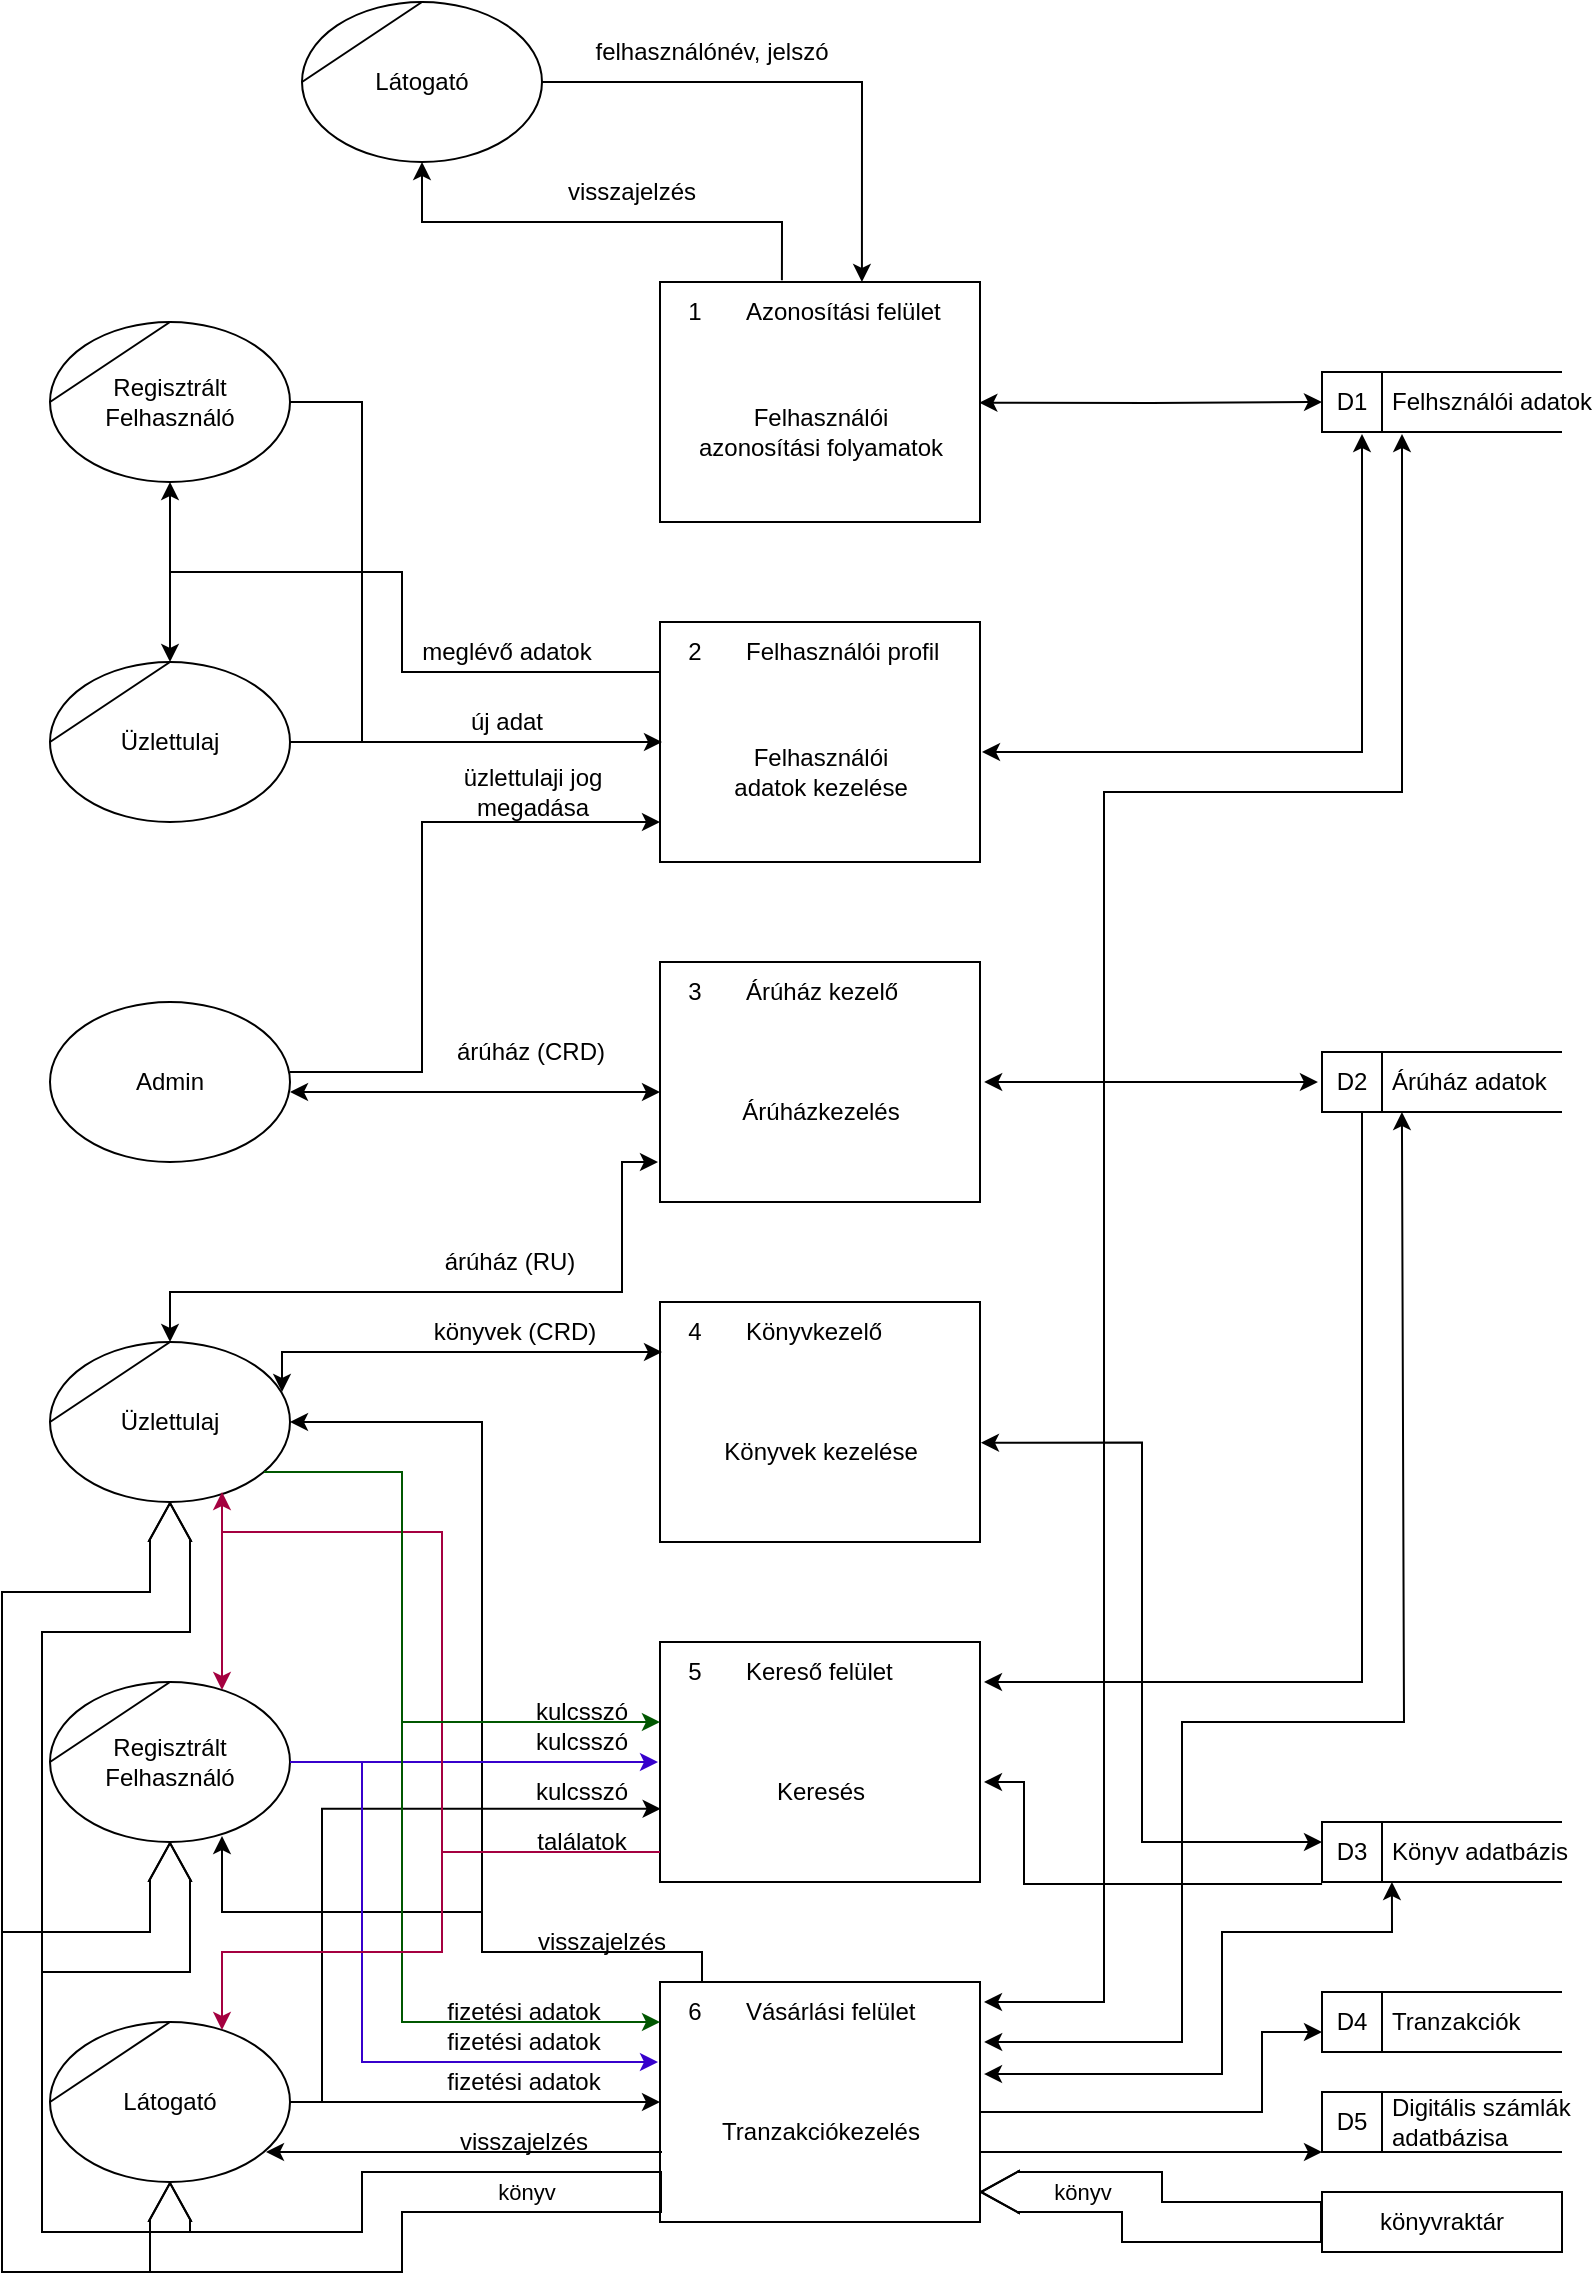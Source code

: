 <mxfile version="20.8.20" type="device"><diagram id="ELyUdFmpg7VL_gQuP_KO" name="Page-1"><mxGraphModel dx="873" dy="1345" grid="1" gridSize="10" guides="1" tooltips="1" connect="1" arrows="1" fold="1" page="1" pageScale="1" pageWidth="827" pageHeight="1169" math="0" shadow="0"><root><mxCell id="0"/><mxCell id="1" parent="0"/><mxCell id="bmf6GvLUzT8sXOdq7gr9-31" style="edgeStyle=orthogonalEdgeStyle;rounded=0;orthogonalLoop=1;jettySize=auto;html=1;exitX=1;exitY=0.5;exitDx=0;exitDy=0;entryX=0.631;entryY=0;entryDx=0;entryDy=0;entryPerimeter=0;" parent="1" source="bmf6GvLUzT8sXOdq7gr9-3" target="bmf6GvLUzT8sXOdq7gr9-26" edge="1"><mxGeometry relative="1" as="geometry"/></mxCell><mxCell id="bmf6GvLUzT8sXOdq7gr9-3" value="Látogató" style="shape=stencil(tZRtjoMgEIZPw98GJR6gYXfvQe10nZQCAbYft99RNKlW7GajiTGZeeXhnZGBCRka5YCVvGHig5VlwTm9Kb5NYhUc1DElr8qjOmhISojenuGGx9gz0DTgMbaq+GR8T9+0j5C1NYYgaE0YKU86wRQaWsvvCdZv/xhFjvgXiOB7kynLyq+/Y3fVNuBiI79j7OB+db/rgceOi61+3Grg4v9YISmTO9xCHlR9/vb2xxxnzYDW6AK8OfLTeZzO66ynzM5CnqyHBUsn1DqN9UITnWoH/kUY5Iu9PtVUzRY1jx4IGk22K9UioSs+44+uvFxl3bKX1nTZdE12iV8=);whiteSpace=wrap;html=1;" parent="1" vertex="1"><mxGeometry x="160" y="25" width="120" height="80" as="geometry"/></mxCell><mxCell id="bmf6GvLUzT8sXOdq7gr9-16" value="Tranzakciókezelés" style="html=1;dashed=0;whitespace=wrap;shape=mxgraph.dfd.process;align=center;container=1;collapsible=0;spacingTop=30;" parent="1" vertex="1"><mxGeometry x="339" y="1015" width="160" height="120" as="geometry"/></mxCell><mxCell id="bmf6GvLUzT8sXOdq7gr9-17" value="6" style="text;html=1;strokeColor=none;fillColor=none;align=center;verticalAlign=middle;whiteSpace=wrap;rounded=0;movable=0;resizable=0;rotatable=0;cloneable=0;deletable=0;connectable=0;allowArrows=0;pointerEvents=1;" parent="bmf6GvLUzT8sXOdq7gr9-16" vertex="1"><mxGeometry width="35" height="30" as="geometry"/></mxCell><mxCell id="bmf6GvLUzT8sXOdq7gr9-18" value="Vásárlási felület" style="text;html=1;strokeColor=none;fillColor=none;align=left;verticalAlign=middle;whiteSpace=wrap;rounded=0;movable=0;resizable=0;connectable=0;allowArrows=0;rotatable=0;cloneable=0;deletable=0;spacingLeft=6;autosize=1;resizeWidth=0;" parent="bmf6GvLUzT8sXOdq7gr9-16" vertex="1"><mxGeometry x="35" width="110" height="30" as="geometry"/></mxCell><mxCell id="bmf6GvLUzT8sXOdq7gr9-22" value="Árúházkezelés" style="html=1;dashed=0;whitespace=wrap;shape=mxgraph.dfd.process;align=center;container=1;collapsible=0;spacingTop=30;" parent="1" vertex="1"><mxGeometry x="339" y="505" width="160" height="120" as="geometry"/></mxCell><mxCell id="bmf6GvLUzT8sXOdq7gr9-23" value="3" style="text;html=1;strokeColor=none;fillColor=none;align=center;verticalAlign=middle;whiteSpace=wrap;rounded=0;movable=0;resizable=0;rotatable=0;cloneable=0;deletable=0;connectable=0;allowArrows=0;pointerEvents=1;" parent="bmf6GvLUzT8sXOdq7gr9-22" vertex="1"><mxGeometry width="35" height="30" as="geometry"/></mxCell><mxCell id="bmf6GvLUzT8sXOdq7gr9-24" value="Árúház kezelő" style="text;html=1;strokeColor=none;fillColor=none;align=left;verticalAlign=middle;whiteSpace=wrap;rounded=0;movable=0;resizable=0;connectable=0;allowArrows=0;rotatable=0;cloneable=0;deletable=0;spacingLeft=6;autosize=1;resizeWidth=0;" parent="bmf6GvLUzT8sXOdq7gr9-22" vertex="1"><mxGeometry x="35" width="100" height="30" as="geometry"/></mxCell><mxCell id="bmf6GvLUzT8sXOdq7gr9-26" value="Felhasználói &lt;br&gt;azonosítási folyamatok" style="html=1;dashed=0;whitespace=wrap;shape=mxgraph.dfd.process;align=center;container=1;collapsible=0;spacingTop=30;" parent="1" vertex="1"><mxGeometry x="339" y="165" width="160" height="120" as="geometry"/></mxCell><mxCell id="bmf6GvLUzT8sXOdq7gr9-27" value="1" style="text;html=1;strokeColor=none;fillColor=none;align=center;verticalAlign=middle;whiteSpace=wrap;rounded=0;movable=0;resizable=0;rotatable=0;cloneable=0;deletable=0;connectable=0;allowArrows=0;pointerEvents=1;" parent="bmf6GvLUzT8sXOdq7gr9-26" vertex="1"><mxGeometry width="35" height="30" as="geometry"/></mxCell><mxCell id="bmf6GvLUzT8sXOdq7gr9-28" value="Azonosítási felület" style="text;html=1;strokeColor=none;fillColor=none;align=left;verticalAlign=middle;whiteSpace=wrap;rounded=0;movable=0;resizable=0;connectable=0;allowArrows=0;rotatable=0;cloneable=0;deletable=0;spacingLeft=6;autosize=1;resizeWidth=0;" parent="bmf6GvLUzT8sXOdq7gr9-26" vertex="1"><mxGeometry x="35" width="120" height="30" as="geometry"/></mxCell><mxCell id="bmf6GvLUzT8sXOdq7gr9-32" value="Felhsználói adatok" style="html=1;dashed=0;whitespace=wrap;shape=mxgraph.dfd.dataStoreID;align=left;spacingLeft=33;container=1;collapsible=0;autosize=0;" parent="1" vertex="1"><mxGeometry x="670" y="210" width="120" height="30" as="geometry"/></mxCell><mxCell id="bmf6GvLUzT8sXOdq7gr9-33" value="D1" style="text;html=1;strokeColor=none;fillColor=none;align=center;verticalAlign=middle;whiteSpace=wrap;rounded=0;movable=0;resizable=0;rotatable=0;cloneable=0;deletable=0;allowArrows=0;connectable=0;" parent="bmf6GvLUzT8sXOdq7gr9-32" vertex="1"><mxGeometry width="30" height="30" as="geometry"/></mxCell><mxCell id="bmf6GvLUzT8sXOdq7gr9-35" style="edgeStyle=orthogonalEdgeStyle;rounded=0;orthogonalLoop=1;jettySize=auto;html=1;entryX=0.998;entryY=0.503;entryDx=0;entryDy=0;entryPerimeter=0;startArrow=classic;startFill=1;" parent="1" target="bmf6GvLUzT8sXOdq7gr9-26" edge="1"><mxGeometry relative="1" as="geometry"><mxPoint x="670" y="225" as="sourcePoint"/><mxPoint x="524" y="225" as="targetPoint"/></mxGeometry></mxCell><mxCell id="bmf6GvLUzT8sXOdq7gr9-36" value="felhasználónév, jelszó" style="text;html=1;strokeColor=none;fillColor=none;align=center;verticalAlign=middle;whiteSpace=wrap;rounded=0;" parent="1" vertex="1"><mxGeometry x="290" y="35" width="150" height="30" as="geometry"/></mxCell><mxCell id="bmf6GvLUzT8sXOdq7gr9-42" style="edgeStyle=orthogonalEdgeStyle;rounded=0;orthogonalLoop=1;jettySize=auto;html=1;startArrow=classic;startFill=1;" parent="1" edge="1"><mxGeometry relative="1" as="geometry"><mxPoint x="690" y="241" as="sourcePoint"/><mxPoint x="500" y="400" as="targetPoint"/><Array as="points"><mxPoint x="690" y="400"/></Array></mxGeometry></mxCell><mxCell id="bmf6GvLUzT8sXOdq7gr9-44" value="Árúház adatok" style="html=1;dashed=0;whitespace=wrap;shape=mxgraph.dfd.dataStoreID;align=left;spacingLeft=33;container=1;collapsible=0;autosize=0;" parent="1" vertex="1"><mxGeometry x="670" y="550" width="120" height="30" as="geometry"/></mxCell><mxCell id="bmf6GvLUzT8sXOdq7gr9-45" value="D2" style="text;html=1;strokeColor=none;fillColor=none;align=center;verticalAlign=middle;whiteSpace=wrap;rounded=0;movable=0;resizable=0;rotatable=0;cloneable=0;deletable=0;allowArrows=0;connectable=0;" parent="bmf6GvLUzT8sXOdq7gr9-44" vertex="1"><mxGeometry width="30" height="30" as="geometry"/></mxCell><mxCell id="bmf6GvLUzT8sXOdq7gr9-47" style="edgeStyle=orthogonalEdgeStyle;rounded=0;orthogonalLoop=1;jettySize=auto;html=1;startArrow=classic;startFill=1;exitX=-0.017;exitY=0.5;exitDx=0;exitDy=0;exitPerimeter=0;entryX=1.013;entryY=0.5;entryDx=0;entryDy=0;entryPerimeter=0;" parent="1" source="bmf6GvLUzT8sXOdq7gr9-44" target="bmf6GvLUzT8sXOdq7gr9-22" edge="1"><mxGeometry relative="1" as="geometry"><mxPoint x="673" y="217" as="sourcePoint"/><mxPoint x="551" y="585" as="targetPoint"/><Array as="points"/></mxGeometry></mxCell><mxCell id="bmf6GvLUzT8sXOdq7gr9-62" style="edgeStyle=orthogonalEdgeStyle;rounded=0;orthogonalLoop=1;jettySize=auto;html=1;startArrow=none;startFill=0;exitX=-0.033;exitY=0.7;exitDx=0;exitDy=0;exitPerimeter=0;" parent="1" edge="1"><mxGeometry relative="1" as="geometry"><mxPoint x="670.04" y="966" as="sourcePoint"/><mxPoint x="501" y="915" as="targetPoint"/><Array as="points"><mxPoint x="521" y="966"/><mxPoint x="521" y="915"/></Array></mxGeometry></mxCell><mxCell id="bmf6GvLUzT8sXOdq7gr9-82" style="edgeStyle=orthogonalEdgeStyle;rounded=0;orthogonalLoop=1;jettySize=auto;html=1;startArrow=classic;startFill=1;entryX=1.003;entryY=0.586;entryDx=0;entryDy=0;entryPerimeter=0;movable=1;resizable=1;rotatable=1;deletable=1;editable=1;locked=0;connectable=1;" parent="1" target="w9YzbprzWd_CjyiPxGt0-17" edge="1"><mxGeometry relative="1" as="geometry"><mxPoint x="670" y="945" as="sourcePoint"/><mxPoint x="499" y="744.96" as="targetPoint"/><Array as="points"><mxPoint x="580" y="945"/><mxPoint x="580" y="745"/></Array></mxGeometry></mxCell><mxCell id="mIAO0FL68zSb79Hgdtf9-5" value="" style="endArrow=classic;html=1;rounded=0;" parent="1" edge="1"><mxGeometry width="50" height="50" relative="1" as="geometry"><mxPoint x="690" y="580" as="sourcePoint"/><mxPoint x="501" y="865" as="targetPoint"/><Array as="points"><mxPoint x="690" y="865"/></Array></mxGeometry></mxCell><mxCell id="w9YzbprzWd_CjyiPxGt0-8" value="" style="endArrow=classic;startArrow=classic;html=1;rounded=0;exitX=1.013;exitY=0.25;exitDx=0;exitDy=0;exitPerimeter=0;entryX=0.333;entryY=1;entryDx=0;entryDy=0;entryPerimeter=0;" parent="1" source="bmf6GvLUzT8sXOdq7gr9-16" target="bmf6GvLUzT8sXOdq7gr9-44" edge="1"><mxGeometry width="50" height="50" relative="1" as="geometry"><mxPoint x="611" y="925" as="sourcePoint"/><mxPoint x="710" y="600" as="targetPoint"/><Array as="points"><mxPoint x="600" y="1045"/><mxPoint x="600" y="885"/><mxPoint x="711" y="885"/></Array></mxGeometry></mxCell><mxCell id="w9YzbprzWd_CjyiPxGt0-11" value="" style="endArrow=classic;startArrow=classic;html=1;rounded=0;entryX=0.258;entryY=1.133;entryDx=0;entryDy=0;entryPerimeter=0;" parent="1" edge="1"><mxGeometry width="50" height="50" relative="1" as="geometry"><mxPoint x="501" y="1061.01" as="sourcePoint"/><mxPoint x="704.96" y="965" as="targetPoint"/><Array as="points"><mxPoint x="620" y="1061"/><mxPoint x="620" y="990"/><mxPoint x="705" y="990"/></Array></mxGeometry></mxCell><mxCell id="w9YzbprzWd_CjyiPxGt0-12" value="" style="endArrow=classic;startArrow=classic;html=1;rounded=0;" parent="1" edge="1"><mxGeometry width="50" height="50" relative="1" as="geometry"><mxPoint x="501" y="1025" as="sourcePoint"/><mxPoint x="710" y="241" as="targetPoint"/><Array as="points"><mxPoint x="561" y="1025"/><mxPoint x="561" y="420"/><mxPoint x="640" y="420"/><mxPoint x="710" y="420"/></Array></mxGeometry></mxCell><mxCell id="w9YzbprzWd_CjyiPxGt0-14" value="Keresés" style="html=1;dashed=0;whitespace=wrap;shape=mxgraph.dfd.process2;align=center;container=1;collapsible=0;spacingTop=30;" parent="1" vertex="1"><mxGeometry x="339" y="845" width="160" height="120" as="geometry"/></mxCell><mxCell id="w9YzbprzWd_CjyiPxGt0-15" value="5" style="text;html=1;strokeColor=none;fillColor=none;align=center;verticalAlign=middle;whiteSpace=wrap;rounded=0;connectable=0;allowArrows=0;editable=1;movable=0;resizable=0;rotatable=0;deletable=0;locked=0;cloneable=0;" parent="w9YzbprzWd_CjyiPxGt0-14" vertex="1"><mxGeometry width="35" height="30" as="geometry"/></mxCell><mxCell id="w9YzbprzWd_CjyiPxGt0-16" value="Kereső felület" style="text;strokeColor=none;fillColor=none;align=left;verticalAlign=middle;whiteSpace=wrap;rounded=0;autosize=1;connectable=0;allowArrows=0;movable=0;resizable=0;rotatable=0;deletable=0;cloneable=0;spacingLeft=6;fontStyle=0;html=1;" parent="w9YzbprzWd_CjyiPxGt0-14" vertex="1"><mxGeometry x="35" width="100" height="30" as="geometry"/></mxCell><mxCell id="w9YzbprzWd_CjyiPxGt0-17" value="Könyvek kezelése" style="html=1;dashed=0;whitespace=wrap;shape=mxgraph.dfd.process2;align=center;container=1;collapsible=0;spacingTop=30;" parent="1" vertex="1"><mxGeometry x="339" y="675" width="160" height="120" as="geometry"/></mxCell><mxCell id="w9YzbprzWd_CjyiPxGt0-18" value="4" style="text;html=1;strokeColor=none;fillColor=none;align=center;verticalAlign=middle;whiteSpace=wrap;rounded=0;connectable=0;allowArrows=0;editable=1;movable=0;resizable=0;rotatable=0;deletable=0;locked=0;cloneable=0;" parent="w9YzbprzWd_CjyiPxGt0-17" vertex="1"><mxGeometry width="35" height="30" as="geometry"/></mxCell><mxCell id="w9YzbprzWd_CjyiPxGt0-19" value="Könyvkezelő" style="text;strokeColor=none;fillColor=none;align=left;verticalAlign=middle;whiteSpace=wrap;rounded=0;autosize=1;connectable=0;allowArrows=0;movable=0;resizable=0;rotatable=0;deletable=0;cloneable=0;spacingLeft=6;fontStyle=0;html=1;" parent="w9YzbprzWd_CjyiPxGt0-17" vertex="1"><mxGeometry x="35" width="100" height="30" as="geometry"/></mxCell><mxCell id="7ocaxqffEvuZtJ_4ptNl-5" style="edgeStyle=orthogonalEdgeStyle;rounded=0;orthogonalLoop=1;jettySize=auto;html=1;entryX=0.5;entryY=1;entryDx=0;entryDy=0;exitX=0.381;exitY=-0.007;exitDx=0;exitDy=0;exitPerimeter=0;" parent="1" source="bmf6GvLUzT8sXOdq7gr9-26" target="bmf6GvLUzT8sXOdq7gr9-3" edge="1"><mxGeometry relative="1" as="geometry"><mxPoint x="400" y="145" as="sourcePoint"/><mxPoint x="587" y="155" as="targetPoint"/><Array as="points"><mxPoint x="400" y="135"/><mxPoint x="220" y="135"/></Array></mxGeometry></mxCell><mxCell id="7ocaxqffEvuZtJ_4ptNl-6" value="visszajelzés" style="text;html=1;strokeColor=none;fillColor=none;align=center;verticalAlign=middle;whiteSpace=wrap;rounded=0;" parent="1" vertex="1"><mxGeometry x="250" y="105" width="150" height="30" as="geometry"/></mxCell><mxCell id="7ocaxqffEvuZtJ_4ptNl-9" value="Könyv adatbázis" style="html=1;dashed=0;whitespace=wrap;shape=mxgraph.dfd.dataStoreID;align=left;spacingLeft=33;container=1;collapsible=0;autosize=0;" parent="1" vertex="1"><mxGeometry x="670" y="935" width="120" height="30" as="geometry"/></mxCell><mxCell id="7ocaxqffEvuZtJ_4ptNl-10" value="D3" style="text;html=1;strokeColor=none;fillColor=none;align=center;verticalAlign=middle;whiteSpace=wrap;rounded=0;movable=0;resizable=0;rotatable=0;cloneable=0;deletable=0;allowArrows=0;connectable=0;" parent="7ocaxqffEvuZtJ_4ptNl-9" vertex="1"><mxGeometry width="30" height="30" as="geometry"/></mxCell><mxCell id="7ocaxqffEvuZtJ_4ptNl-14" value="Felhasználói&lt;br style=&quot;border-color: var(--border-color);&quot;&gt;adatok kezelése" style="html=1;dashed=0;whitespace=wrap;shape=mxgraph.dfd.process;align=center;container=1;collapsible=0;spacingTop=30;" parent="1" vertex="1"><mxGeometry x="339" y="335" width="160" height="120" as="geometry"/></mxCell><mxCell id="7ocaxqffEvuZtJ_4ptNl-15" value="2" style="text;html=1;strokeColor=none;fillColor=none;align=center;verticalAlign=middle;whiteSpace=wrap;rounded=0;movable=0;resizable=0;rotatable=0;cloneable=0;deletable=0;connectable=0;allowArrows=0;pointerEvents=1;" parent="7ocaxqffEvuZtJ_4ptNl-14" vertex="1"><mxGeometry width="35" height="30" as="geometry"/></mxCell><mxCell id="7ocaxqffEvuZtJ_4ptNl-16" value="Felhasználói profil" style="text;html=1;strokeColor=none;fillColor=none;align=left;verticalAlign=middle;whiteSpace=wrap;rounded=0;movable=0;resizable=0;connectable=0;allowArrows=0;rotatable=0;cloneable=0;deletable=0;spacingLeft=6;autosize=1;resizeWidth=0;" parent="7ocaxqffEvuZtJ_4ptNl-14" vertex="1"><mxGeometry x="35" width="120" height="30" as="geometry"/></mxCell><mxCell id="LU-IxP6gwxrBcH0sF3nW-5" style="edgeStyle=orthogonalEdgeStyle;rounded=0;orthogonalLoop=1;jettySize=auto;html=1;startArrow=classic;startFill=1;exitX=0;exitY=0.667;exitDx=0;exitDy=0;exitPerimeter=0;entryX=1.013;entryY=0.5;entryDx=0;entryDy=0;entryPerimeter=0;endArrow=none;endFill=0;" edge="1" parent="1" source="LU-IxP6gwxrBcH0sF3nW-6"><mxGeometry relative="1" as="geometry"><mxPoint x="670" y="1089.41" as="sourcePoint"/><mxPoint x="499" y="1089.41" as="targetPoint"/><Array as="points"><mxPoint x="640" y="1040"/><mxPoint x="640" y="1080"/><mxPoint x="499" y="1080"/></Array></mxGeometry></mxCell><mxCell id="LU-IxP6gwxrBcH0sF3nW-6" value="Tranzakciók" style="html=1;dashed=0;whitespace=wrap;shape=mxgraph.dfd.dataStoreID;align=left;spacingLeft=33;container=1;collapsible=0;autosize=0;" vertex="1" parent="1"><mxGeometry x="670" y="1020" width="120" height="30" as="geometry"/></mxCell><mxCell id="LU-IxP6gwxrBcH0sF3nW-7" value="D4" style="text;html=1;strokeColor=none;fillColor=none;align=center;verticalAlign=middle;whiteSpace=wrap;rounded=0;movable=0;resizable=0;rotatable=0;cloneable=0;deletable=0;allowArrows=0;connectable=0;" vertex="1" parent="LU-IxP6gwxrBcH0sF3nW-6"><mxGeometry width="30" height="30" as="geometry"/></mxCell><mxCell id="LU-IxP6gwxrBcH0sF3nW-8" style="edgeStyle=orthogonalEdgeStyle;rounded=0;orthogonalLoop=1;jettySize=auto;html=1;startArrow=classic;startFill=1;entryX=1.013;entryY=0.5;entryDx=0;entryDy=0;entryPerimeter=0;endArrow=none;endFill=0;" edge="1" parent="1"><mxGeometry relative="1" as="geometry"><mxPoint x="670" y="1100" as="sourcePoint"/><mxPoint x="499" y="1100.0" as="targetPoint"/><Array as="points"/></mxGeometry></mxCell><mxCell id="LU-IxP6gwxrBcH0sF3nW-9" value="Digitális számlák&lt;br&gt;adatbázisa" style="html=1;dashed=0;whitespace=wrap;shape=mxgraph.dfd.dataStoreID;align=left;spacingLeft=33;container=1;collapsible=0;autosize=0;" vertex="1" parent="1"><mxGeometry x="670" y="1070" width="120" height="30" as="geometry"/></mxCell><mxCell id="LU-IxP6gwxrBcH0sF3nW-10" value="D5" style="text;html=1;strokeColor=none;fillColor=none;align=center;verticalAlign=middle;whiteSpace=wrap;rounded=0;movable=0;resizable=0;rotatable=0;cloneable=0;deletable=0;allowArrows=0;connectable=0;" vertex="1" parent="LU-IxP6gwxrBcH0sF3nW-9"><mxGeometry width="30" height="30" as="geometry"/></mxCell><mxCell id="LU-IxP6gwxrBcH0sF3nW-11" value="könyvraktár" style="rounded=0;whiteSpace=wrap;html=1;" vertex="1" parent="1"><mxGeometry x="670" y="1120" width="120" height="30" as="geometry"/></mxCell><mxCell id="LU-IxP6gwxrBcH0sF3nW-12" value="könyv" style="shape=flexArrow;endArrow=none;html=1;rounded=0;width=20;startWidth=0;endWidth=0;endFill=0;startArrow=block;startFill=0;entryX=0;entryY=0.5;entryDx=0;entryDy=0;" edge="1" parent="1" target="LU-IxP6gwxrBcH0sF3nW-11"><mxGeometry x="-0.452" width="50" height="50" relative="1" as="geometry"><mxPoint x="499" y="1120" as="sourcePoint"/><mxPoint x="660" y="1130" as="targetPoint"/><Array as="points"><mxPoint x="580" y="1120"/><mxPoint x="580" y="1135"/></Array><mxPoint as="offset"/></mxGeometry></mxCell><mxCell id="LU-IxP6gwxrBcH0sF3nW-16" value="Regisztrált&lt;br&gt;Felhasználó" style="shape=stencil(tZRtjoMgEIZPw98GJR6gYXfvQe10nZQCAbYft99RNKlW7GajiTGZeeXhnZGBCRka5YCVvGHig5VlwTm9Kb5NYhUc1DElr8qjOmhISojenuGGx9gz0DTgMbaq+GR8T9+0j5C1NYYgaE0YKU86wRQaWsvvCdZv/xhFjvgXiOB7kynLyq+/Y3fVNuBiI79j7OB+db/rgceOi61+3Grg4v9YISmTO9xCHlR9/vb2xxxnzYDW6AK8OfLTeZzO66ynzM5CnqyHBUsn1DqN9UITnWoH/kUY5Iu9PtVUzRY1jx4IGk22K9UioSs+44+uvFxl3bKX1nTZdE12iV8=);whiteSpace=wrap;html=1;" vertex="1" parent="1"><mxGeometry x="34" y="865" width="120" height="80" as="geometry"/></mxCell><mxCell id="LU-IxP6gwxrBcH0sF3nW-17" style="edgeStyle=orthogonalEdgeStyle;rounded=0;orthogonalLoop=1;jettySize=auto;html=1;startArrow=classic;startFill=1;endArrow=classic;endFill=1;" edge="1" parent="1"><mxGeometry relative="1" as="geometry"><Array as="points"><mxPoint x="170" y="570"/><mxPoint x="340" y="570"/></Array><mxPoint x="154" y="570" as="sourcePoint"/><mxPoint x="339" y="570" as="targetPoint"/></mxGeometry></mxCell><mxCell id="LU-IxP6gwxrBcH0sF3nW-20" style="edgeStyle=orthogonalEdgeStyle;rounded=0;orthogonalLoop=1;jettySize=auto;html=1;exitX=1;exitY=0.5;exitDx=0;exitDy=0;startArrow=none;startFill=0;endArrow=classic;endFill=1;" edge="1" parent="1" source="LU-IxP6gwxrBcH0sF3nW-22"><mxGeometry relative="1" as="geometry"><mxPoint x="339" y="1075" as="targetPoint"/></mxGeometry></mxCell><mxCell id="LU-IxP6gwxrBcH0sF3nW-21" style="edgeStyle=orthogonalEdgeStyle;rounded=0;orthogonalLoop=1;jettySize=auto;html=1;exitX=1;exitY=0.5;exitDx=0;exitDy=0;entryX=0.002;entryY=0.695;entryDx=0;entryDy=0;entryPerimeter=0;startArrow=none;startFill=0;endArrow=classic;endFill=1;" edge="1" parent="1" source="LU-IxP6gwxrBcH0sF3nW-22"><mxGeometry relative="1" as="geometry"><Array as="points"><mxPoint x="170" y="1075"/><mxPoint x="170" y="928"/></Array><mxPoint x="339.32" y="928.4" as="targetPoint"/></mxGeometry></mxCell><mxCell id="LU-IxP6gwxrBcH0sF3nW-22" value="Látogató" style="shape=stencil(tZRtjoMgEIZPw98GJR6gYXfvQe10nZQCAbYft99RNKlW7GajiTGZeeXhnZGBCRka5YCVvGHig5VlwTm9Kb5NYhUc1DElr8qjOmhISojenuGGx9gz0DTgMbaq+GR8T9+0j5C1NYYgaE0YKU86wRQaWsvvCdZv/xhFjvgXiOB7kynLyq+/Y3fVNuBiI79j7OB+db/rgceOi61+3Grg4v9YISmTO9xCHlR9/vb2xxxnzYDW6AK8OfLTeZzO66ynzM5CnqyHBUsn1DqN9UITnWoH/kUY5Iu9PtVUzRY1jx4IGk22K9UioSs+44+uvFxl3bKX1nTZdE12iV8=);whiteSpace=wrap;html=1;" vertex="1" parent="1"><mxGeometry x="34" y="1035" width="120" height="80" as="geometry"/></mxCell><mxCell id="LU-IxP6gwxrBcH0sF3nW-23" value="árúház (CRD)" style="text;html=1;strokeColor=none;fillColor=none;align=center;verticalAlign=middle;whiteSpace=wrap;rounded=0;" vertex="1" parent="1"><mxGeometry x="235" y="535" width="79" height="30" as="geometry"/></mxCell><mxCell id="LU-IxP6gwxrBcH0sF3nW-24" value="könyvek (CRD)" style="text;html=1;strokeColor=none;fillColor=none;align=center;verticalAlign=middle;whiteSpace=wrap;rounded=0;" vertex="1" parent="1"><mxGeometry x="214" y="675" width="104.5" height="30" as="geometry"/></mxCell><mxCell id="LU-IxP6gwxrBcH0sF3nW-26" value="Regisztrált&lt;br&gt;Felhasználó" style="shape=stencil(tZRtjoMgEIZPw98GJR6gYXfvQe10nZQCAbYft99RNKlW7GajiTGZeeXhnZGBCRka5YCVvGHig5VlwTm9Kb5NYhUc1DElr8qjOmhISojenuGGx9gz0DTgMbaq+GR8T9+0j5C1NYYgaE0YKU86wRQaWsvvCdZv/xhFjvgXiOB7kynLyq+/Y3fVNuBiI79j7OB+db/rgceOi61+3Grg4v9YISmTO9xCHlR9/vb2xxxnzYDW6AK8OfLTeZzO66ynzM5CnqyHBUsn1DqN9UITnWoH/kUY5Iu9PtVUzRY1jx4IGk22K9UioSs+44+uvFxl3bKX1nTZdE12iV8=);whiteSpace=wrap;html=1;" vertex="1" parent="1"><mxGeometry x="34" y="185" width="120" height="80" as="geometry"/></mxCell><mxCell id="LU-IxP6gwxrBcH0sF3nW-27" value="Üzlettulaj" style="shape=stencil(tZRtjoMgEIZPw98GJR6gYXfvQe10nZQCAbYft99RNKlW7GajiTGZeeXhnZGBCRka5YCVvGHig5VlwTm9Kb5NYhUc1DElr8qjOmhISojenuGGx9gz0DTgMbaq+GR8T9+0j5C1NYYgaE0YKU86wRQaWsvvCdZv/xhFjvgXiOB7kynLyq+/Y3fVNuBiI79j7OB+db/rgceOi61+3Grg4v9YISmTO9xCHlR9/vb2xxxnzYDW6AK8OfLTeZzO66ynzM5CnqyHBUsn1DqN9UITnWoH/kUY5Iu9PtVUzRY1jx4IGk22K9UioSs+44+uvFxl3bKX1nTZdE12iV8=);whiteSpace=wrap;html=1;" vertex="1" parent="1"><mxGeometry x="34" y="695" width="120" height="80" as="geometry"/></mxCell><mxCell id="LU-IxP6gwxrBcH0sF3nW-29" style="edgeStyle=orthogonalEdgeStyle;rounded=0;orthogonalLoop=1;jettySize=auto;html=1;startArrow=classic;startFill=1;endArrow=classic;endFill=1;exitX=0.5;exitY=0;exitDx=0;exitDy=0;" edge="1" parent="1" source="LU-IxP6gwxrBcH0sF3nW-27"><mxGeometry relative="1" as="geometry"><mxPoint x="160" y="710" as="sourcePoint"/><mxPoint x="338" y="605" as="targetPoint"/><Array as="points"><mxPoint x="94" y="670"/><mxPoint x="320" y="670"/><mxPoint x="320" y="605"/></Array></mxGeometry></mxCell><mxCell id="LU-IxP6gwxrBcH0sF3nW-30" value="árúház (RU)" style="text;html=1;strokeColor=none;fillColor=none;align=center;verticalAlign=middle;whiteSpace=wrap;rounded=0;" vertex="1" parent="1"><mxGeometry x="214" y="640" width="100" height="30" as="geometry"/></mxCell><mxCell id="LU-IxP6gwxrBcH0sF3nW-31" value="új adat" style="text;html=1;strokeColor=none;fillColor=none;align=center;verticalAlign=middle;whiteSpace=wrap;rounded=0;" vertex="1" parent="1"><mxGeometry x="190" y="370" width="144.5" height="30" as="geometry"/></mxCell><mxCell id="LU-IxP6gwxrBcH0sF3nW-32" value="Üzlettulaj" style="shape=stencil(tZRtjoMgEIZPw98GJR6gYXfvQe10nZQCAbYft99RNKlW7GajiTGZeeXhnZGBCRka5YCVvGHig5VlwTm9Kb5NYhUc1DElr8qjOmhISojenuGGx9gz0DTgMbaq+GR8T9+0j5C1NYYgaE0YKU86wRQaWsvvCdZv/xhFjvgXiOB7kynLyq+/Y3fVNuBiI79j7OB+db/rgceOi61+3Grg4v9YISmTO9xCHlR9/vb2xxxnzYDW6AK8OfLTeZzO66ynzM5CnqyHBUsn1DqN9UITnWoH/kUY5Iu9PtVUzRY1jx4IGk22K9UioSs+44+uvFxl3bKX1nTZdE12iV8=);whiteSpace=wrap;html=1;" vertex="1" parent="1"><mxGeometry x="34" y="355" width="120" height="80" as="geometry"/></mxCell><mxCell id="LU-IxP6gwxrBcH0sF3nW-33" style="edgeStyle=orthogonalEdgeStyle;rounded=0;orthogonalLoop=1;jettySize=auto;html=1;exitX=1;exitY=0.5;exitDx=0;exitDy=0;startArrow=none;startFill=0;endArrow=none;endFill=0;" edge="1" parent="1" source="LU-IxP6gwxrBcH0sF3nW-32"><mxGeometry relative="1" as="geometry"><Array as="points"><mxPoint x="339" y="395"/></Array><mxPoint x="154" y="395" as="sourcePoint"/><mxPoint x="339" y="360" as="targetPoint"/></mxGeometry></mxCell><mxCell id="LU-IxP6gwxrBcH0sF3nW-34" style="edgeStyle=orthogonalEdgeStyle;rounded=0;orthogonalLoop=1;jettySize=auto;html=1;startArrow=none;startFill=0;endArrow=classic;endFill=1;" edge="1" parent="1"><mxGeometry relative="1" as="geometry"><Array as="points"><mxPoint x="154" y="560"/><mxPoint x="220" y="560"/><mxPoint x="220" y="435"/></Array><mxPoint x="154" y="560" as="sourcePoint"/><mxPoint x="339" y="435" as="targetPoint"/></mxGeometry></mxCell><mxCell id="LU-IxP6gwxrBcH0sF3nW-35" style="edgeStyle=orthogonalEdgeStyle;rounded=0;orthogonalLoop=1;jettySize=auto;html=1;exitX=1;exitY=0.5;exitDx=0;exitDy=0;startArrow=none;startFill=0;endArrow=classic;endFill=1;" edge="1" parent="1" source="LU-IxP6gwxrBcH0sF3nW-26"><mxGeometry relative="1" as="geometry"><Array as="points"><mxPoint x="190" y="225"/><mxPoint x="190" y="395"/></Array><mxPoint x="154" y="395" as="sourcePoint"/><mxPoint x="340" y="395" as="targetPoint"/></mxGeometry></mxCell><mxCell id="LU-IxP6gwxrBcH0sF3nW-36" value="üzlettulaji jog megadása" style="text;html=1;strokeColor=none;fillColor=none;align=center;verticalAlign=middle;whiteSpace=wrap;rounded=0;" vertex="1" parent="1"><mxGeometry x="230" y="405" width="91" height="30" as="geometry"/></mxCell><mxCell id="LU-IxP6gwxrBcH0sF3nW-37" value="Admin" style="ellipse;whiteSpace=wrap;html=1;" vertex="1" parent="1"><mxGeometry x="34" y="525" width="120" height="80" as="geometry"/></mxCell><mxCell id="LU-IxP6gwxrBcH0sF3nW-38" value="fizetési adatok" style="text;html=1;strokeColor=none;fillColor=none;align=center;verticalAlign=middle;whiteSpace=wrap;rounded=0;" vertex="1" parent="1"><mxGeometry x="221" y="1015" width="100" height="30" as="geometry"/></mxCell><mxCell id="LU-IxP6gwxrBcH0sF3nW-39" value="fizetési adatok" style="text;html=1;strokeColor=none;fillColor=none;align=center;verticalAlign=middle;whiteSpace=wrap;rounded=0;" vertex="1" parent="1"><mxGeometry x="221" y="1030" width="100" height="30" as="geometry"/></mxCell><mxCell id="LU-IxP6gwxrBcH0sF3nW-40" value="fizetési adatok" style="text;html=1;strokeColor=none;fillColor=none;align=center;verticalAlign=middle;whiteSpace=wrap;rounded=0;" vertex="1" parent="1"><mxGeometry x="221" y="1050" width="100" height="30" as="geometry"/></mxCell><mxCell id="LU-IxP6gwxrBcH0sF3nW-41" value="könyv" style="shape=flexArrow;endArrow=none;html=1;rounded=0;width=20;startWidth=0;endWidth=0;startArrow=block;endFill=0;exitX=0.5;exitY=1;exitDx=0;exitDy=0;" edge="1" parent="1" source="LU-IxP6gwxrBcH0sF3nW-22"><mxGeometry x="0.562" width="50" height="50" relative="1" as="geometry"><mxPoint x="219" y="1115" as="sourcePoint"/><mxPoint x="340" y="1120" as="targetPoint"/><Array as="points"><mxPoint x="94" y="1150"/><mxPoint x="200" y="1150"/><mxPoint x="200" y="1120"/></Array><mxPoint as="offset"/></mxGeometry></mxCell><mxCell id="LU-IxP6gwxrBcH0sF3nW-42" value="" style="shape=flexArrow;endArrow=none;html=1;rounded=0;width=20;startWidth=0;endWidth=0;startArrow=block;endFill=0;exitX=0.5;exitY=1;exitDx=0;exitDy=0;" edge="1" parent="1" source="LU-IxP6gwxrBcH0sF3nW-16"><mxGeometry x="0.562" width="50" height="50" relative="1" as="geometry"><mxPoint x="219" y="1115" as="sourcePoint"/><mxPoint x="340" y="1120" as="targetPoint"/><Array as="points"><mxPoint x="94" y="1000"/><mxPoint x="20" y="1000"/><mxPoint x="20" y="1150"/><mxPoint x="200" y="1150"/><mxPoint x="200" y="1120"/></Array><mxPoint as="offset"/></mxGeometry></mxCell><mxCell id="LU-IxP6gwxrBcH0sF3nW-43" value="" style="shape=flexArrow;endArrow=none;html=1;rounded=0;width=20;startWidth=0;endWidth=0;startArrow=block;endFill=0;exitX=0.5;exitY=1;exitDx=0;exitDy=0;entryX=0.006;entryY=0.875;entryDx=0;entryDy=0;entryPerimeter=0;" edge="1" parent="1" source="LU-IxP6gwxrBcH0sF3nW-27"><mxGeometry x="0.562" width="50" height="50" relative="1" as="geometry"><mxPoint x="219" y="1115" as="sourcePoint"/><mxPoint x="340" y="1120" as="targetPoint"/><Array as="points"><mxPoint x="94" y="830"/><mxPoint x="20" y="830"/><mxPoint x="20" y="1000"/><mxPoint x="20" y="1150"/><mxPoint x="200" y="1150"/><mxPoint x="200" y="1120"/></Array><mxPoint as="offset"/></mxGeometry></mxCell><mxCell id="LU-IxP6gwxrBcH0sF3nW-47" value="" style="endArrow=classic;html=1;rounded=0;exitX=0.006;exitY=0.708;exitDx=0;exitDy=0;exitPerimeter=0;" edge="1" parent="1"><mxGeometry width="50" height="50" relative="1" as="geometry"><mxPoint x="340" y="1100" as="sourcePoint"/><mxPoint x="142" y="1100" as="targetPoint"/></mxGeometry></mxCell><mxCell id="LU-IxP6gwxrBcH0sF3nW-48" value="visszajelzés" style="text;html=1;strokeColor=none;fillColor=none;align=center;verticalAlign=middle;whiteSpace=wrap;rounded=0;" vertex="1" parent="1"><mxGeometry x="221" y="1080" width="100" height="30" as="geometry"/></mxCell><mxCell id="LU-IxP6gwxrBcH0sF3nW-49" value="" style="endArrow=classic;startArrow=classic;html=1;rounded=0;entryX=0.006;entryY=0.208;entryDx=0;entryDy=0;entryPerimeter=0;" edge="1" parent="1"><mxGeometry width="50" height="50" relative="1" as="geometry"><mxPoint x="150" y="720" as="sourcePoint"/><mxPoint x="340" y="700" as="targetPoint"/><Array as="points"><mxPoint x="150" y="700"/></Array></mxGeometry></mxCell><mxCell id="LU-IxP6gwxrBcH0sF3nW-50" value="" style="endArrow=classic;html=1;rounded=0;entryX=0.5;entryY=1;entryDx=0;entryDy=0;" edge="1" parent="1" target="LU-IxP6gwxrBcH0sF3nW-26"><mxGeometry width="50" height="50" relative="1" as="geometry"><mxPoint x="339" y="360" as="sourcePoint"/><mxPoint x="90" y="320" as="targetPoint"/><Array as="points"><mxPoint x="210" y="360"/><mxPoint x="210" y="310"/><mxPoint x="94" y="310"/></Array></mxGeometry></mxCell><mxCell id="LU-IxP6gwxrBcH0sF3nW-51" value="" style="endArrow=classic;html=1;rounded=0;entryX=0.5;entryY=0;entryDx=0;entryDy=0;" edge="1" parent="1" target="LU-IxP6gwxrBcH0sF3nW-32"><mxGeometry width="50" height="50" relative="1" as="geometry"><mxPoint x="339" y="360" as="sourcePoint"/><mxPoint x="90" y="320" as="targetPoint"/><Array as="points"><mxPoint x="210" y="360"/><mxPoint x="210" y="310"/><mxPoint x="94" y="310"/></Array></mxGeometry></mxCell><mxCell id="LU-IxP6gwxrBcH0sF3nW-52" value="meglévő adatok" style="text;html=1;strokeColor=none;fillColor=none;align=center;verticalAlign=middle;whiteSpace=wrap;rounded=0;" vertex="1" parent="1"><mxGeometry x="190" y="335" width="144.5" height="30" as="geometry"/></mxCell><mxCell id="LU-IxP6gwxrBcH0sF3nW-53" value="" style="endArrow=classic;html=1;rounded=0;" edge="1" parent="1"><mxGeometry width="50" height="50" relative="1" as="geometry"><mxPoint x="360" y="1015" as="sourcePoint"/><mxPoint x="120" y="942" as="targetPoint"/><Array as="points"><mxPoint x="360" y="1000"/><mxPoint x="250" y="1000"/><mxPoint x="250" y="980"/><mxPoint x="120" y="980"/></Array></mxGeometry></mxCell><mxCell id="LU-IxP6gwxrBcH0sF3nW-54" value="visszajelzés" style="text;html=1;strokeColor=none;fillColor=none;align=center;verticalAlign=middle;whiteSpace=wrap;rounded=0;" vertex="1" parent="1"><mxGeometry x="260" y="980" width="100" height="30" as="geometry"/></mxCell><mxCell id="LU-IxP6gwxrBcH0sF3nW-55" value="" style="endArrow=classic;html=1;rounded=0;entryX=1;entryY=0.5;entryDx=0;entryDy=0;" edge="1" parent="1"><mxGeometry width="50" height="50" relative="1" as="geometry"><mxPoint x="360" y="1015" as="sourcePoint"/><mxPoint x="154" y="735" as="targetPoint"/><Array as="points"><mxPoint x="360" y="1000"/><mxPoint x="250" y="1000"/><mxPoint x="250" y="980"/><mxPoint x="250" y="735"/></Array></mxGeometry></mxCell><mxCell id="LU-IxP6gwxrBcH0sF3nW-56" style="edgeStyle=orthogonalEdgeStyle;rounded=0;orthogonalLoop=1;jettySize=auto;html=1;exitX=1;exitY=0.5;exitDx=0;exitDy=0;startArrow=none;startFill=0;endArrow=classic;endFill=1;fillColor=#6a00ff;strokeColor=#3700CC;" edge="1" parent="1"><mxGeometry relative="1" as="geometry"><mxPoint x="154" y="905" as="sourcePoint"/><mxPoint x="338" y="905" as="targetPoint"/></mxGeometry></mxCell><mxCell id="LU-IxP6gwxrBcH0sF3nW-57" style="edgeStyle=orthogonalEdgeStyle;rounded=0;orthogonalLoop=1;jettySize=auto;html=1;exitX=1;exitY=0.5;exitDx=0;exitDy=0;startArrow=none;startFill=0;endArrow=classic;endFill=1;entryX=-0.004;entryY=0.336;entryDx=0;entryDy=0;entryPerimeter=0;fillColor=#6a00ff;strokeColor=#3700CC;" edge="1" parent="1"><mxGeometry relative="1" as="geometry"><mxPoint x="154" y="905" as="sourcePoint"/><mxPoint x="338" y="1055" as="targetPoint"/><Array as="points"><mxPoint x="190" y="905"/><mxPoint x="190" y="1055"/></Array></mxGeometry></mxCell><mxCell id="LU-IxP6gwxrBcH0sF3nW-58" style="edgeStyle=orthogonalEdgeStyle;rounded=0;orthogonalLoop=1;jettySize=auto;html=1;startArrow=none;startFill=0;endArrow=classic;endFill=1;entryX=-0.004;entryY=0.336;entryDx=0;entryDy=0;entryPerimeter=0;fillColor=#008a00;strokeColor=#005700;" edge="1" parent="1"><mxGeometry relative="1" as="geometry"><mxPoint x="141" y="760" as="sourcePoint"/><mxPoint x="339" y="1035" as="targetPoint"/><Array as="points"><mxPoint x="210" y="760"/><mxPoint x="210" y="1035"/></Array></mxGeometry></mxCell><mxCell id="LU-IxP6gwxrBcH0sF3nW-59" value="" style="endArrow=classic;html=1;rounded=0;entryX=0.717;entryY=0.938;entryDx=0;entryDy=0;entryPerimeter=0;fillColor=#d80073;strokeColor=#A50040;" edge="1" parent="1"><mxGeometry width="50" height="50" relative="1" as="geometry"><mxPoint x="339" y="950" as="sourcePoint"/><mxPoint x="120" y="770" as="targetPoint"/><Array as="points"><mxPoint x="230" y="950"/><mxPoint x="230" y="790"/><mxPoint x="120" y="790"/></Array></mxGeometry></mxCell><mxCell id="LU-IxP6gwxrBcH0sF3nW-60" value="" style="endArrow=classic;html=1;rounded=0;fillColor=#d80073;strokeColor=#A50040;" edge="1" parent="1"><mxGeometry width="50" height="50" relative="1" as="geometry"><mxPoint x="339" y="950" as="sourcePoint"/><mxPoint x="120" y="869" as="targetPoint"/><Array as="points"><mxPoint x="230" y="950"/><mxPoint x="230" y="790"/><mxPoint x="120" y="790"/></Array></mxGeometry></mxCell><mxCell id="LU-IxP6gwxrBcH0sF3nW-61" value="" style="endArrow=classic;html=1;rounded=0;fillColor=#d80073;strokeColor=#A50040;" edge="1" parent="1"><mxGeometry width="50" height="50" relative="1" as="geometry"><mxPoint x="339" y="950" as="sourcePoint"/><mxPoint x="120" y="1039" as="targetPoint"/><Array as="points"><mxPoint x="230" y="950"/><mxPoint x="230" y="1000"/><mxPoint x="120" y="1000"/></Array></mxGeometry></mxCell><mxCell id="LU-IxP6gwxrBcH0sF3nW-62" value="kulcsszó" style="text;html=1;strokeColor=none;fillColor=none;align=center;verticalAlign=middle;whiteSpace=wrap;rounded=0;" vertex="1" parent="1"><mxGeometry x="250" y="865" width="100" height="30" as="geometry"/></mxCell><mxCell id="LU-IxP6gwxrBcH0sF3nW-63" value="kulcsszó" style="text;html=1;strokeColor=none;fillColor=none;align=center;verticalAlign=middle;whiteSpace=wrap;rounded=0;" vertex="1" parent="1"><mxGeometry x="250" y="880" width="100" height="30" as="geometry"/></mxCell><mxCell id="LU-IxP6gwxrBcH0sF3nW-64" value="kulcsszó" style="text;html=1;strokeColor=none;fillColor=none;align=center;verticalAlign=middle;whiteSpace=wrap;rounded=0;" vertex="1" parent="1"><mxGeometry x="250" y="905" width="100" height="30" as="geometry"/></mxCell><mxCell id="LU-IxP6gwxrBcH0sF3nW-65" value="találatok" style="text;html=1;strokeColor=none;fillColor=none;align=center;verticalAlign=middle;whiteSpace=wrap;rounded=0;" vertex="1" parent="1"><mxGeometry x="250" y="930" width="100" height="30" as="geometry"/></mxCell><mxCell id="LU-IxP6gwxrBcH0sF3nW-66" style="edgeStyle=orthogonalEdgeStyle;rounded=0;orthogonalLoop=1;jettySize=auto;html=1;startArrow=none;startFill=0;endArrow=classic;endFill=1;entryX=-0.004;entryY=0.336;entryDx=0;entryDy=0;entryPerimeter=0;fillColor=#008a00;strokeColor=#005700;" edge="1" parent="1"><mxGeometry relative="1" as="geometry"><mxPoint x="150" y="760" as="sourcePoint"/><mxPoint x="338.97" y="885" as="targetPoint"/><Array as="points"><mxPoint x="155" y="760"/><mxPoint x="210" y="760"/><mxPoint x="210" y="885"/></Array></mxGeometry></mxCell></root></mxGraphModel></diagram></mxfile>